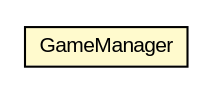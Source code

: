 #!/usr/local/bin/dot
#
# Class diagram 
# Generated by UMLGraph version R5_6-24-gf6e263 (http://www.umlgraph.org/)
#

digraph G {
	edge [fontname="arial",fontsize=10,labelfontname="arial",labelfontsize=10];
	node [fontname="arial",fontsize=10,shape=plaintext];
	nodesep=0.25;
	ranksep=0.5;
	// GameManager
	c90 [label=<<table title="GameManager" border="0" cellborder="1" cellspacing="0" cellpadding="2" port="p" bgcolor="lemonChiffon" href="./GameManager.html">
		<tr><td><table border="0" cellspacing="0" cellpadding="1">
<tr><td align="center" balign="center"> GameManager </td></tr>
		</table></td></tr>
		</table>>, URL="./GameManager.html", fontname="arial", fontcolor="black", fontsize=10.0];
}

